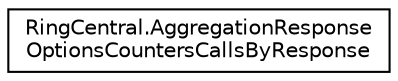 digraph "Graphical Class Hierarchy"
{
 // LATEX_PDF_SIZE
  edge [fontname="Helvetica",fontsize="10",labelfontname="Helvetica",labelfontsize="10"];
  node [fontname="Helvetica",fontsize="10",shape=record];
  rankdir="LR";
  Node0 [label="RingCentral.AggregationResponse\lOptionsCountersCallsByResponse",height=0.2,width=0.4,color="black", fillcolor="white", style="filled",URL="$classRingCentral_1_1AggregationResponseOptionsCountersCallsByResponse.html",tooltip=" "];
}
